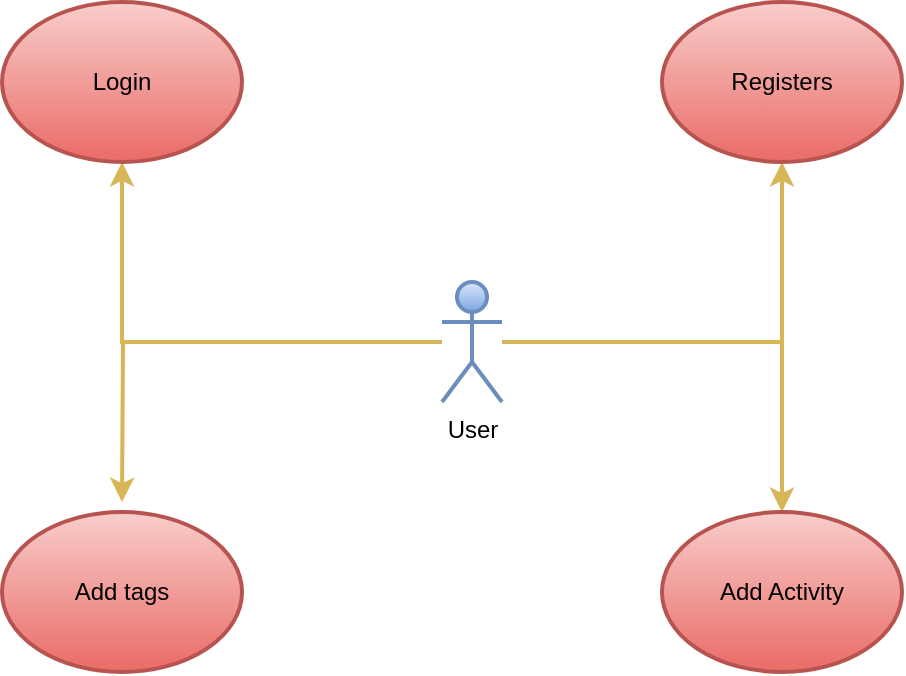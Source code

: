 <mxfile version="17.4.2" type="device" pages="3"><diagram id="tsKXfmeoELd8SHhh3KQC" name="User UseCase"><mxGraphModel dx="677" dy="465" grid="1" gridSize="10" guides="1" tooltips="1" connect="1" arrows="1" fold="1" page="1" pageScale="1" pageWidth="1100" pageHeight="850" math="0" shadow="0"><root><mxCell id="0"/><mxCell id="1" parent="0"/><mxCell id="UQrQURmfJ-hvDTDMhdNG-9" style="edgeStyle=orthogonalEdgeStyle;rounded=0;orthogonalLoop=1;jettySize=auto;html=1;entryX=0.5;entryY=1;entryDx=0;entryDy=0;strokeWidth=2;fillColor=#fff2cc;gradientColor=#ffd966;strokeColor=#d6b656;" edge="1" parent="1" source="UQrQURmfJ-hvDTDMhdNG-1" target="UQrQURmfJ-hvDTDMhdNG-4"><mxGeometry relative="1" as="geometry"/></mxCell><mxCell id="UQrQURmfJ-hvDTDMhdNG-10" style="edgeStyle=orthogonalEdgeStyle;rounded=0;orthogonalLoop=1;jettySize=auto;html=1;strokeWidth=2;fillColor=#fff2cc;gradientColor=#ffd966;strokeColor=#d6b656;" edge="1" parent="1" source="UQrQURmfJ-hvDTDMhdNG-1" target="UQrQURmfJ-hvDTDMhdNG-5"><mxGeometry relative="1" as="geometry"/></mxCell><mxCell id="UQrQURmfJ-hvDTDMhdNG-12" style="edgeStyle=orthogonalEdgeStyle;rounded=0;orthogonalLoop=1;jettySize=auto;html=1;strokeWidth=2;fillColor=#fff2cc;gradientColor=#ffd966;strokeColor=#d6b656;" edge="1" parent="1" source="UQrQURmfJ-hvDTDMhdNG-1" target="UQrQURmfJ-hvDTDMhdNG-6"><mxGeometry relative="1" as="geometry"/></mxCell><mxCell id="UQrQURmfJ-hvDTDMhdNG-13" style="edgeStyle=orthogonalEdgeStyle;rounded=0;orthogonalLoop=1;jettySize=auto;html=1;strokeWidth=2;fillColor=#fff2cc;gradientColor=#ffd966;strokeColor=#d6b656;" edge="1" parent="1" source="UQrQURmfJ-hvDTDMhdNG-1"><mxGeometry relative="1" as="geometry"><mxPoint x="550" y="340" as="targetPoint"/></mxGeometry></mxCell><mxCell id="UQrQURmfJ-hvDTDMhdNG-1" value="User" style="shape=umlActor;verticalLabelPosition=bottom;verticalAlign=top;html=1;outlineConnect=0;strokeWidth=2;fillColor=#dae8fc;gradientColor=#7ea6e0;strokeColor=#6c8ebf;" vertex="1" parent="1"><mxGeometry x="710" y="230" width="30" height="60" as="geometry"/></mxCell><mxCell id="UQrQURmfJ-hvDTDMhdNG-4" value="Registers" style="ellipse;whiteSpace=wrap;html=1;strokeWidth=2;fillColor=#f8cecc;strokeColor=#b85450;gradientColor=#ea6b66;" vertex="1" parent="1"><mxGeometry x="820" y="90" width="120" height="80" as="geometry"/></mxCell><mxCell id="UQrQURmfJ-hvDTDMhdNG-5" value="Login" style="ellipse;whiteSpace=wrap;html=1;strokeWidth=2;fillColor=#f8cecc;strokeColor=#b85450;gradientColor=#ea6b66;" vertex="1" parent="1"><mxGeometry x="490" y="90" width="120" height="80" as="geometry"/></mxCell><mxCell id="UQrQURmfJ-hvDTDMhdNG-6" value="Add Activity" style="ellipse;whiteSpace=wrap;html=1;strokeWidth=2;fillColor=#f8cecc;strokeColor=#b85450;gradientColor=#ea6b66;" vertex="1" parent="1"><mxGeometry x="820" y="345" width="120" height="80" as="geometry"/></mxCell><mxCell id="UQrQURmfJ-hvDTDMhdNG-7" value="Add tags" style="ellipse;whiteSpace=wrap;html=1;strokeWidth=2;fillColor=#f8cecc;strokeColor=#b85450;gradientColor=#ea6b66;" vertex="1" parent="1"><mxGeometry x="490" y="345" width="120" height="80" as="geometry"/></mxCell></root></mxGraphModel></diagram><diagram id="mCFHDp6gwR4bA3C8FquA" name="Entities"><mxGraphModel dx="569" dy="343" grid="1" gridSize="10" guides="1" tooltips="1" connect="1" arrows="1" fold="1" page="1" pageScale="1" pageWidth="1100" pageHeight="850" math="0" shadow="0"><root><mxCell id="0"/><mxCell id="1" parent="0"/><mxCell id="xG-mdCXCXyhO0K4muN4p-1" value="Tags" style="whiteSpace=wrap;html=1;aspect=fixed;strokeWidth=2;fillColor=#dae8fc;gradientColor=#7ea6e0;strokeColor=#6c8ebf;" vertex="1" parent="1"><mxGeometry x="220" y="430" width="80" height="80" as="geometry"/></mxCell><mxCell id="xG-mdCXCXyhO0K4muN4p-5" style="edgeStyle=orthogonalEdgeStyle;rounded=0;orthogonalLoop=1;jettySize=auto;html=1;strokeWidth=2;" edge="1" parent="1" source="xG-mdCXCXyhO0K4muN4p-2" target="xG-mdCXCXyhO0K4muN4p-1"><mxGeometry relative="1" as="geometry"/></mxCell><mxCell id="xG-mdCXCXyhO0K4muN4p-6" style="edgeStyle=orthogonalEdgeStyle;rounded=0;orthogonalLoop=1;jettySize=auto;html=1;strokeWidth=2;" edge="1" parent="1" source="xG-mdCXCXyhO0K4muN4p-2" target="xG-mdCXCXyhO0K4muN4p-3"><mxGeometry relative="1" as="geometry"/></mxCell><mxCell id="xG-mdCXCXyhO0K4muN4p-2" value="Users" style="whiteSpace=wrap;html=1;aspect=fixed;strokeWidth=2;fillColor=#ffcd28;gradientColor=#ffa500;strokeColor=#d79b00;" vertex="1" parent="1"><mxGeometry x="350" y="430" width="80" height="80" as="geometry"/></mxCell><mxCell id="xG-mdCXCXyhO0K4muN4p-3" value="Activity" style="whiteSpace=wrap;html=1;aspect=fixed;strokeWidth=2;fillColor=#d5e8d4;gradientColor=#97d077;strokeColor=#82b366;" vertex="1" parent="1"><mxGeometry x="470" y="430" width="80" height="80" as="geometry"/></mxCell><mxCell id="xG-mdCXCXyhO0K4muN4p-7" style="edgeStyle=orthogonalEdgeStyle;rounded=0;orthogonalLoop=1;jettySize=auto;html=1;strokeWidth=2;" edge="1" parent="1" source="xG-mdCXCXyhO0K4muN4p-4" target="xG-mdCXCXyhO0K4muN4p-2"><mxGeometry relative="1" as="geometry"/></mxCell><mxCell id="xG-mdCXCXyhO0K4muN4p-4" value="Reports" style="whiteSpace=wrap;html=1;aspect=fixed;strokeWidth=2;fillColor=#f8cecc;gradientColor=#ea6b66;strokeColor=#b85450;" vertex="1" parent="1"><mxGeometry x="350" y="560" width="80" height="80" as="geometry"/></mxCell></root></mxGraphModel></diagram><diagram id="3uE321W9CQOnApn0CNmj" name="User Story"><mxGraphModel dx="1422" dy="857" grid="1" gridSize="10" guides="1" tooltips="1" connect="1" arrows="1" fold="1" page="1" pageScale="1" pageWidth="1100" pageHeight="850" math="0" shadow="0"><root><mxCell id="0"/><mxCell id="1" parent="0"/><mxCell id="_Poejqlo1PRGMrkgmWfc-1" value="&lt;h1 style=&quot;font-size: 16px&quot;&gt;User Register&lt;/h1&gt;&lt;div style=&quot;font-size: 16px&quot;&gt;User can register using their Username and password,&amp;nbsp;&lt;span&gt;Username must be in english,&lt;/span&gt;&lt;/div&gt;&lt;div style=&quot;font-size: 16px&quot;&gt;Password must at least 1 Cap letter and 1 number 1 small letter and at least 5 leanth.&lt;/div&gt;" style="text;html=1;strokeColor=#6F0000;fillColor=#a20025;spacing=5;spacingTop=-20;whiteSpace=wrap;overflow=hidden;rounded=0;fontColor=#ffffff;strokeWidth=2;fontSize=16;" vertex="1" parent="1"><mxGeometry x="50" y="50" width="630" height="90" as="geometry"/></mxCell><mxCell id="_Poejqlo1PRGMrkgmWfc-2" value="&lt;h1 style=&quot;font-size: 16px&quot;&gt;User Login&lt;/h1&gt;&lt;div style=&quot;font-size: 16px&quot;&gt;User can login with their made account, They View their report&lt;/div&gt;&lt;div style=&quot;font-size: 16px&quot;&gt;And can add a Tag that is assosiated with this indivsual and also can Add Activity&lt;/div&gt;" style="text;html=1;strokeColor=#6F0000;fillColor=#a20025;spacing=5;spacingTop=-20;whiteSpace=wrap;overflow=hidden;rounded=0;fontColor=#ffffff;strokeWidth=2;fontSize=16;" vertex="1" parent="1"><mxGeometry x="50" y="160" width="630" height="90" as="geometry"/></mxCell><mxCell id="_Poejqlo1PRGMrkgmWfc-3" value="&lt;h1 style=&quot;font-size: 16px&quot;&gt;User View Activity&lt;/h1&gt;&lt;div style=&quot;font-size: 16px&quot;&gt;Home page should has a pie chart based on each activity meaning that all activity in a month should be in one pie, also a column chart to show single activity Count per day&lt;/div&gt;&lt;div style=&quot;font-size: 16px&quot;&gt;And might go with line charts if needed&lt;/div&gt;" style="text;html=1;strokeColor=#6F0000;fillColor=#a20025;spacing=5;spacingTop=-20;whiteSpace=wrap;overflow=hidden;rounded=0;fontColor=#ffffff;strokeWidth=2;fontSize=16;" vertex="1" parent="1"><mxGeometry x="50" y="270" width="630" height="90" as="geometry"/></mxCell><mxCell id="_Poejqlo1PRGMrkgmWfc-4" value="&lt;h1 style=&quot;font-size: 16px&quot;&gt;User Add tag&lt;/h1&gt;&lt;div&gt;User Has option To write down Tags and they are saved for him only&lt;/div&gt;&lt;div&gt;Tags are single text with max leanth of 50 littters&amp;nbsp;&lt;/div&gt;" style="text;html=1;strokeColor=#6F0000;fillColor=#a20025;spacing=5;spacingTop=-20;whiteSpace=wrap;overflow=hidden;rounded=0;fontColor=#ffffff;strokeWidth=2;fontSize=16;" vertex="1" parent="1"><mxGeometry x="50" y="380" width="630" height="90" as="geometry"/></mxCell><mxCell id="_Poejqlo1PRGMrkgmWfc-5" value="&lt;h1 style=&quot;font-size: 16px&quot;&gt;User Add Activity&lt;/h1&gt;&lt;div style=&quot;font-size: 16px&quot;&gt;User can add activity which he select a Tag and select default value is nowTime, There is also option where user can select spicifice data and time for activity&lt;/div&gt;&lt;div style=&quot;font-size: 16px&quot;&gt;User can not place activity in the future, Add Description of max 200 letter (Optional)&lt;/div&gt;&lt;div style=&quot;font-size: 16px&quot;&gt;&lt;br&gt;&lt;/div&gt;" style="text;html=1;strokeColor=#6F0000;fillColor=#a20025;spacing=5;spacingTop=-20;whiteSpace=wrap;overflow=hidden;rounded=0;fontColor=#ffffff;strokeWidth=2;fontSize=16;" vertex="1" parent="1"><mxGeometry x="50" y="490" width="630" height="90" as="geometry"/></mxCell></root></mxGraphModel></diagram></mxfile>